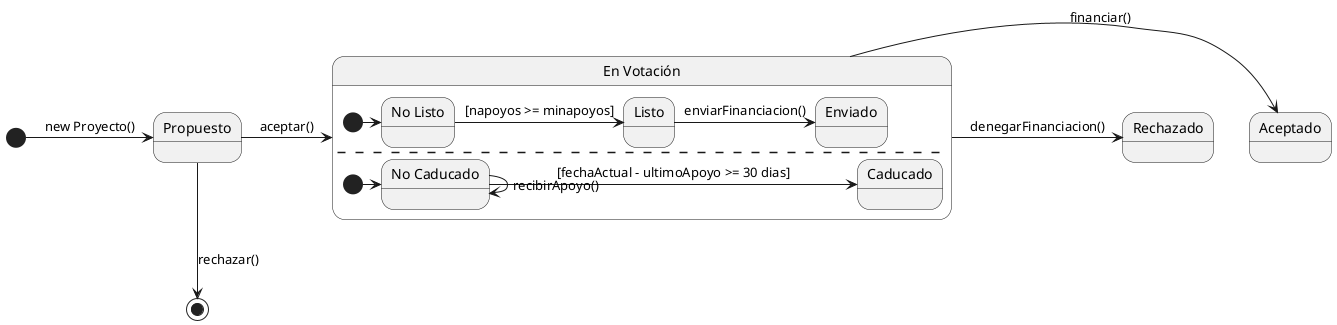 @startuml
[*]-right->Propuesto: new Proyecto()
Propuesto-down->[*]: rechazar()

state "En Votación" as votacion {
    state "No Listo" as nolisto
    [*]->nolisto
    nolisto->Listo: [napoyos >= minapoyos]
    Listo->Enviado: enviarFinanciacion()
    --
    state "No Caducado" as nocaducado
    [*]->nocaducado
    nocaducado-right->Caducado: [fechaActual - ultimoApoyo >= 30 dias]
    nocaducado-->nocaducado: recibirApoyo()
}
Propuesto->votacion: aceptar()
votacion-right->Aceptado: financiar()
votacion-right->Rechazado: denegarFinanciacion()

@enduml